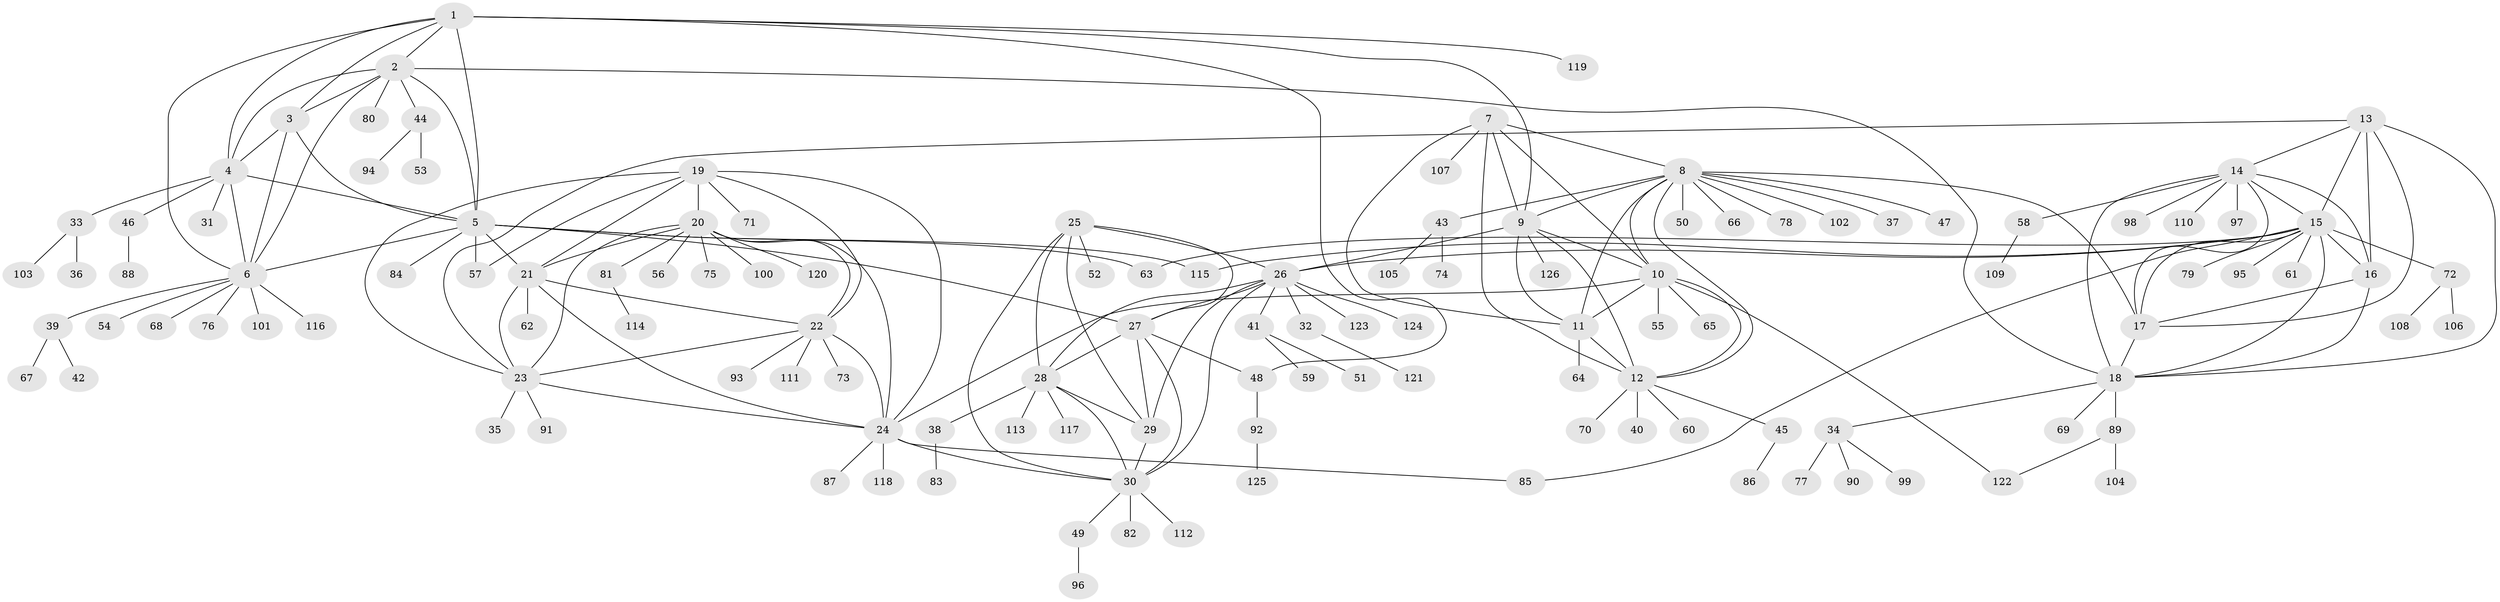 // Generated by graph-tools (version 1.1) at 2025/02/03/09/25 03:02:47]
// undirected, 126 vertices, 187 edges
graph export_dot {
graph [start="1"]
  node [color=gray90,style=filled];
  1;
  2;
  3;
  4;
  5;
  6;
  7;
  8;
  9;
  10;
  11;
  12;
  13;
  14;
  15;
  16;
  17;
  18;
  19;
  20;
  21;
  22;
  23;
  24;
  25;
  26;
  27;
  28;
  29;
  30;
  31;
  32;
  33;
  34;
  35;
  36;
  37;
  38;
  39;
  40;
  41;
  42;
  43;
  44;
  45;
  46;
  47;
  48;
  49;
  50;
  51;
  52;
  53;
  54;
  55;
  56;
  57;
  58;
  59;
  60;
  61;
  62;
  63;
  64;
  65;
  66;
  67;
  68;
  69;
  70;
  71;
  72;
  73;
  74;
  75;
  76;
  77;
  78;
  79;
  80;
  81;
  82;
  83;
  84;
  85;
  86;
  87;
  88;
  89;
  90;
  91;
  92;
  93;
  94;
  95;
  96;
  97;
  98;
  99;
  100;
  101;
  102;
  103;
  104;
  105;
  106;
  107;
  108;
  109;
  110;
  111;
  112;
  113;
  114;
  115;
  116;
  117;
  118;
  119;
  120;
  121;
  122;
  123;
  124;
  125;
  126;
  1 -- 2;
  1 -- 3;
  1 -- 4;
  1 -- 5;
  1 -- 6;
  1 -- 9;
  1 -- 48;
  1 -- 119;
  2 -- 3;
  2 -- 4;
  2 -- 5;
  2 -- 6;
  2 -- 18;
  2 -- 44;
  2 -- 80;
  3 -- 4;
  3 -- 5;
  3 -- 6;
  4 -- 5;
  4 -- 6;
  4 -- 31;
  4 -- 33;
  4 -- 46;
  5 -- 6;
  5 -- 21;
  5 -- 27;
  5 -- 57;
  5 -- 63;
  5 -- 84;
  5 -- 115;
  6 -- 39;
  6 -- 54;
  6 -- 68;
  6 -- 76;
  6 -- 101;
  6 -- 116;
  7 -- 8;
  7 -- 9;
  7 -- 10;
  7 -- 11;
  7 -- 12;
  7 -- 107;
  8 -- 9;
  8 -- 10;
  8 -- 11;
  8 -- 12;
  8 -- 17;
  8 -- 37;
  8 -- 43;
  8 -- 47;
  8 -- 50;
  8 -- 66;
  8 -- 78;
  8 -- 102;
  9 -- 10;
  9 -- 11;
  9 -- 12;
  9 -- 26;
  9 -- 126;
  10 -- 11;
  10 -- 12;
  10 -- 24;
  10 -- 55;
  10 -- 65;
  10 -- 122;
  11 -- 12;
  11 -- 64;
  12 -- 40;
  12 -- 45;
  12 -- 60;
  12 -- 70;
  13 -- 14;
  13 -- 15;
  13 -- 16;
  13 -- 17;
  13 -- 18;
  13 -- 23;
  14 -- 15;
  14 -- 16;
  14 -- 17;
  14 -- 18;
  14 -- 58;
  14 -- 97;
  14 -- 98;
  14 -- 110;
  15 -- 16;
  15 -- 17;
  15 -- 18;
  15 -- 26;
  15 -- 61;
  15 -- 63;
  15 -- 72;
  15 -- 79;
  15 -- 85;
  15 -- 95;
  15 -- 115;
  16 -- 17;
  16 -- 18;
  17 -- 18;
  18 -- 34;
  18 -- 69;
  18 -- 89;
  19 -- 20;
  19 -- 21;
  19 -- 22;
  19 -- 23;
  19 -- 24;
  19 -- 57;
  19 -- 71;
  20 -- 21;
  20 -- 22;
  20 -- 23;
  20 -- 24;
  20 -- 56;
  20 -- 75;
  20 -- 81;
  20 -- 100;
  20 -- 120;
  21 -- 22;
  21 -- 23;
  21 -- 24;
  21 -- 62;
  22 -- 23;
  22 -- 24;
  22 -- 73;
  22 -- 93;
  22 -- 111;
  23 -- 24;
  23 -- 35;
  23 -- 91;
  24 -- 30;
  24 -- 85;
  24 -- 87;
  24 -- 118;
  25 -- 26;
  25 -- 27;
  25 -- 28;
  25 -- 29;
  25 -- 30;
  25 -- 52;
  26 -- 27;
  26 -- 28;
  26 -- 29;
  26 -- 30;
  26 -- 32;
  26 -- 41;
  26 -- 123;
  26 -- 124;
  27 -- 28;
  27 -- 29;
  27 -- 30;
  27 -- 48;
  28 -- 29;
  28 -- 30;
  28 -- 38;
  28 -- 113;
  28 -- 117;
  29 -- 30;
  30 -- 49;
  30 -- 82;
  30 -- 112;
  32 -- 121;
  33 -- 36;
  33 -- 103;
  34 -- 77;
  34 -- 90;
  34 -- 99;
  38 -- 83;
  39 -- 42;
  39 -- 67;
  41 -- 51;
  41 -- 59;
  43 -- 74;
  43 -- 105;
  44 -- 53;
  44 -- 94;
  45 -- 86;
  46 -- 88;
  48 -- 92;
  49 -- 96;
  58 -- 109;
  72 -- 106;
  72 -- 108;
  81 -- 114;
  89 -- 104;
  89 -- 122;
  92 -- 125;
}
